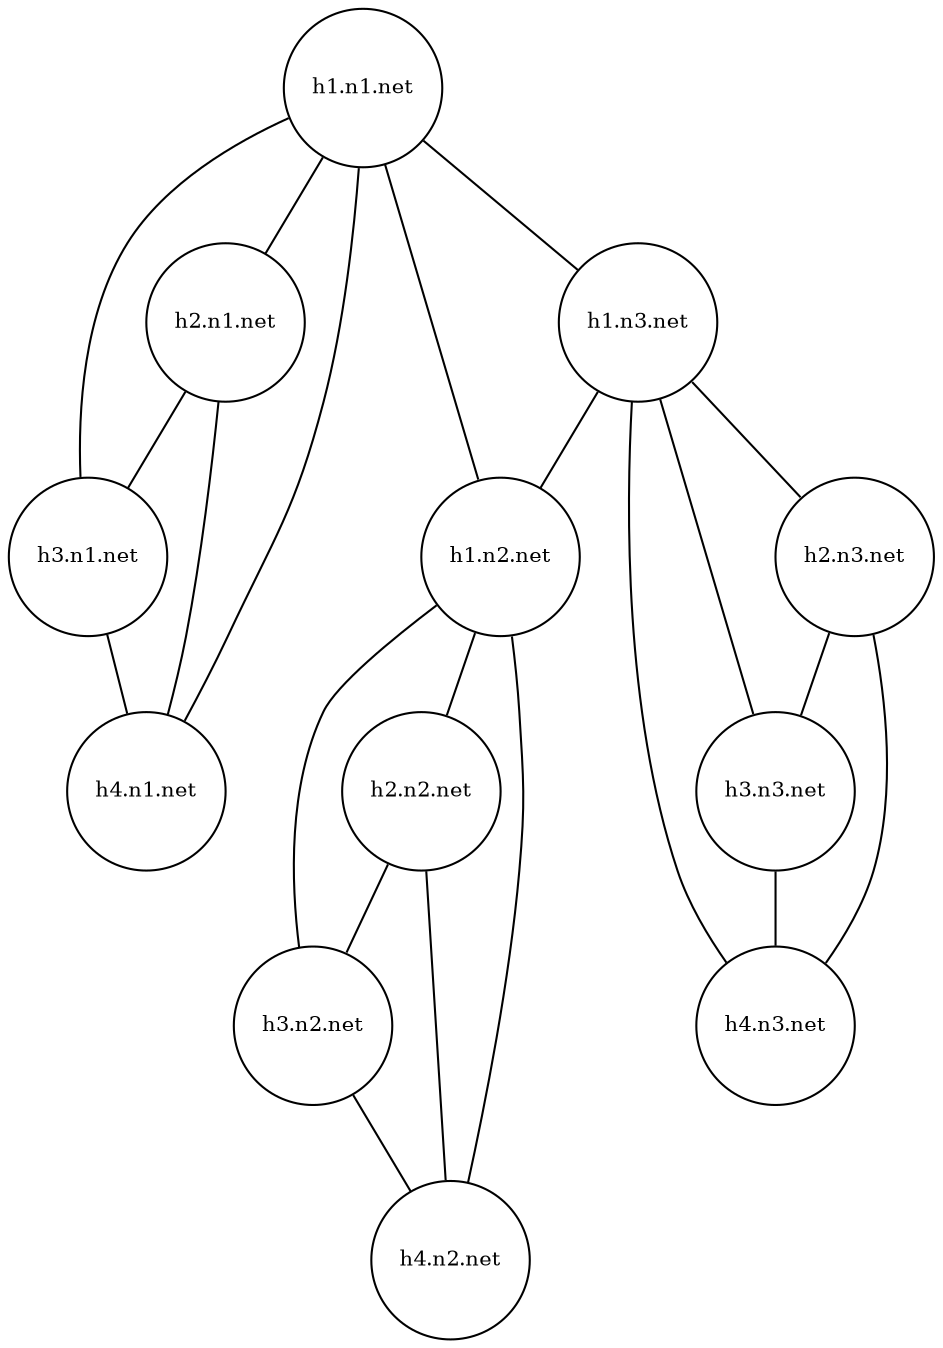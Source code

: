 graph {
	graph [ overlapse=false ];
	node [ fontsize=10 shape=circle ];

	"h1.n1.net" -- "h2.n1.net" -- "h3.n1.net" -- "h4.n1.net" -- "h1.n1.net";
	"h1.n1.net" -- "h3.n1.net";
	"h2.n1.net" -- "h4.n1.net";

	"h1.n2.net" -- "h2.n2.net" -- "h3.n2.net" -- "h4.n2.net" -- "h1.n2.net";
	"h1.n2.net" -- "h3.n2.net";
	"h2.n2.net" -- "h4.n2.net";

	"h1.n3.net" -- "h2.n3.net" -- "h3.n3.net" -- "h4.n3.net" -- "h1.n3.net";
	"h1.n3.net" -- "h3.n3.net";
	"h2.n3.net" -- "h4.n3.net";

	"h1.n3.net" -- "h1.n2.net" -- "h1.n1.net" -- "h1.n3.net";
}
